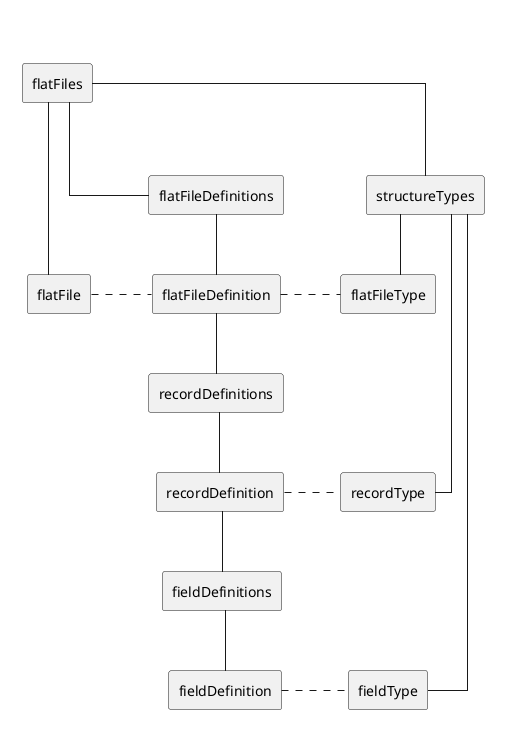 @startuml
skinparam linetype ortho

skinparam package<<Layout>> {
  borderColor Transparent
  backgroundColor Transparent
  fontColor Transparent
  stereotypeFontColor Transparent
}

package files <<Layout>> {
rectangle flatFiles
rectangle flatFile
}

package definitions <<Layout>> {
rectangle flatFileDefinitions
rectangle flatFileDefinition
rectangle recordDefinitions
rectangle recordDefinition
rectangle fieldDefinitions
rectangle fieldDefinition
}

package types <<Layout>> {
rectangle structureTypes
rectangle flatFileType
rectangle recordType
rectangle fieldType
}


flatFiles --- flatFile
flatFiles -- flatFileDefinitions
flatFile . flatFileDefinition

flatFileDefinitions -- flatFileDefinition
flatFileDefinition -- recordDefinitions
recordDefinitions -- recordDefinition
recordDefinition -- fieldDefinitions
fieldDefinitions -- fieldDefinition

flatFileDefinition . flatFileType
recordDefinition . recordType
fieldDefinition . fieldType

structureTypes -- flatFileType 
flatFileType --[hidden]- recordType
recordType--[hidden]- fieldType
structureTypes -- recordType
structureTypes -- fieldType

flatFiles -- structureTypes
@enduml

